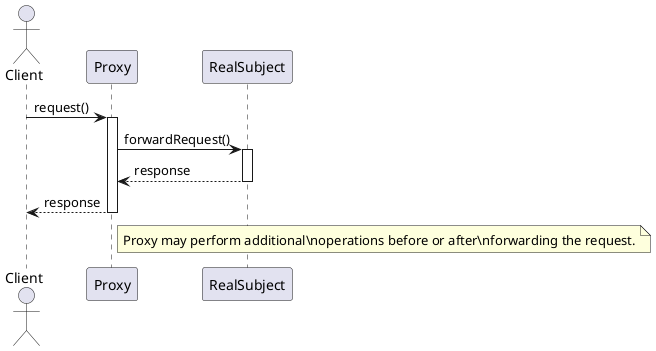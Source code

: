 @startuml ProxyPatternSequenceDiagram

actor Client
participant "Proxy" as Proxy
participant "RealSubject" as RealSubject

Client -> Proxy : request()
activate Proxy

Proxy -> RealSubject : forwardRequest()
activate RealSubject

RealSubject --> Proxy : response
deactivate RealSubject

Proxy --> Client : response
deactivate Proxy

note right of Proxy
  Proxy may perform additional\noperations before or after\nforwarding the request.
end note

@enduml
